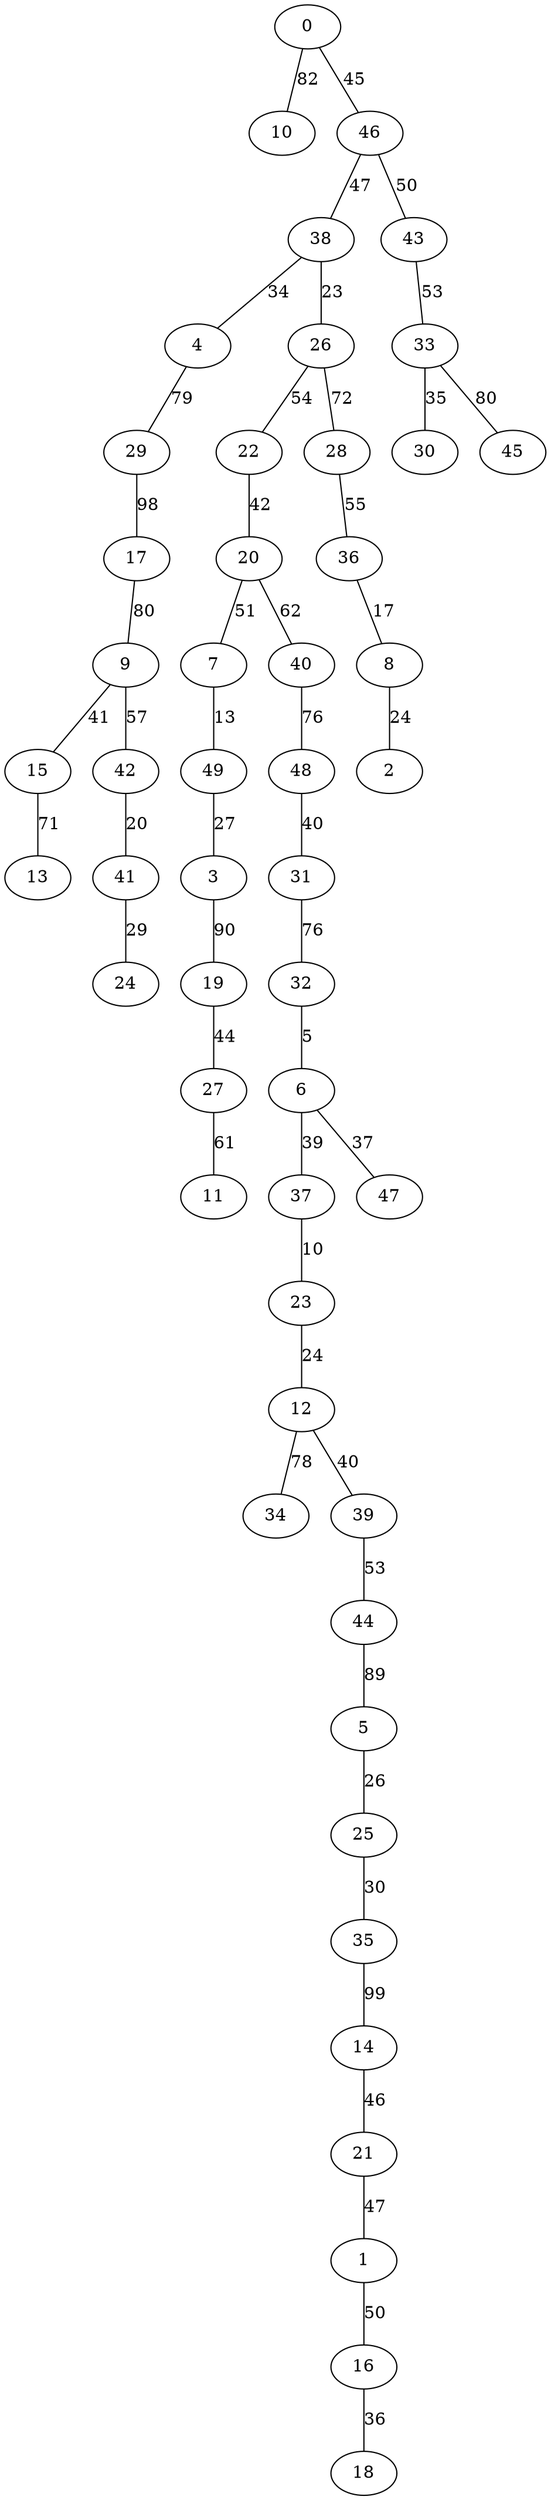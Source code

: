 graph G {
21 -- 1 [label="47"];
8 -- 2 [label="24"];
49 -- 3 [label="27"];
38 -- 4 [label="34"];
44 -- 5 [label="89"];
32 -- 6 [label="5"];
20 -- 7 [label="51"];
36 -- 8 [label="17"];
17 -- 9 [label="80"];
0 -- 10 [label="82"];
27 -- 11 [label="61"];
23 -- 12 [label="24"];
15 -- 13 [label="71"];
35 -- 14 [label="99"];
9 -- 15 [label="41"];
1 -- 16 [label="50"];
29 -- 17 [label="98"];
16 -- 18 [label="36"];
3 -- 19 [label="90"];
22 -- 20 [label="42"];
14 -- 21 [label="46"];
26 -- 22 [label="54"];
37 -- 23 [label="10"];
41 -- 24 [label="29"];
5 -- 25 [label="26"];
38 -- 26 [label="23"];
19 -- 27 [label="44"];
26 -- 28 [label="72"];
4 -- 29 [label="79"];
33 -- 30 [label="35"];
48 -- 31 [label="40"];
31 -- 32 [label="76"];
43 -- 33 [label="53"];
12 -- 34 [label="78"];
25 -- 35 [label="30"];
28 -- 36 [label="55"];
6 -- 37 [label="39"];
46 -- 38 [label="47"];
12 -- 39 [label="40"];
20 -- 40 [label="62"];
42 -- 41 [label="20"];
9 -- 42 [label="57"];
46 -- 43 [label="50"];
39 -- 44 [label="53"];
33 -- 45 [label="80"];
0 -- 46 [label="45"];
6 -- 47 [label="37"];
40 -- 48 [label="76"];
7 -- 49 [label="13"];
}